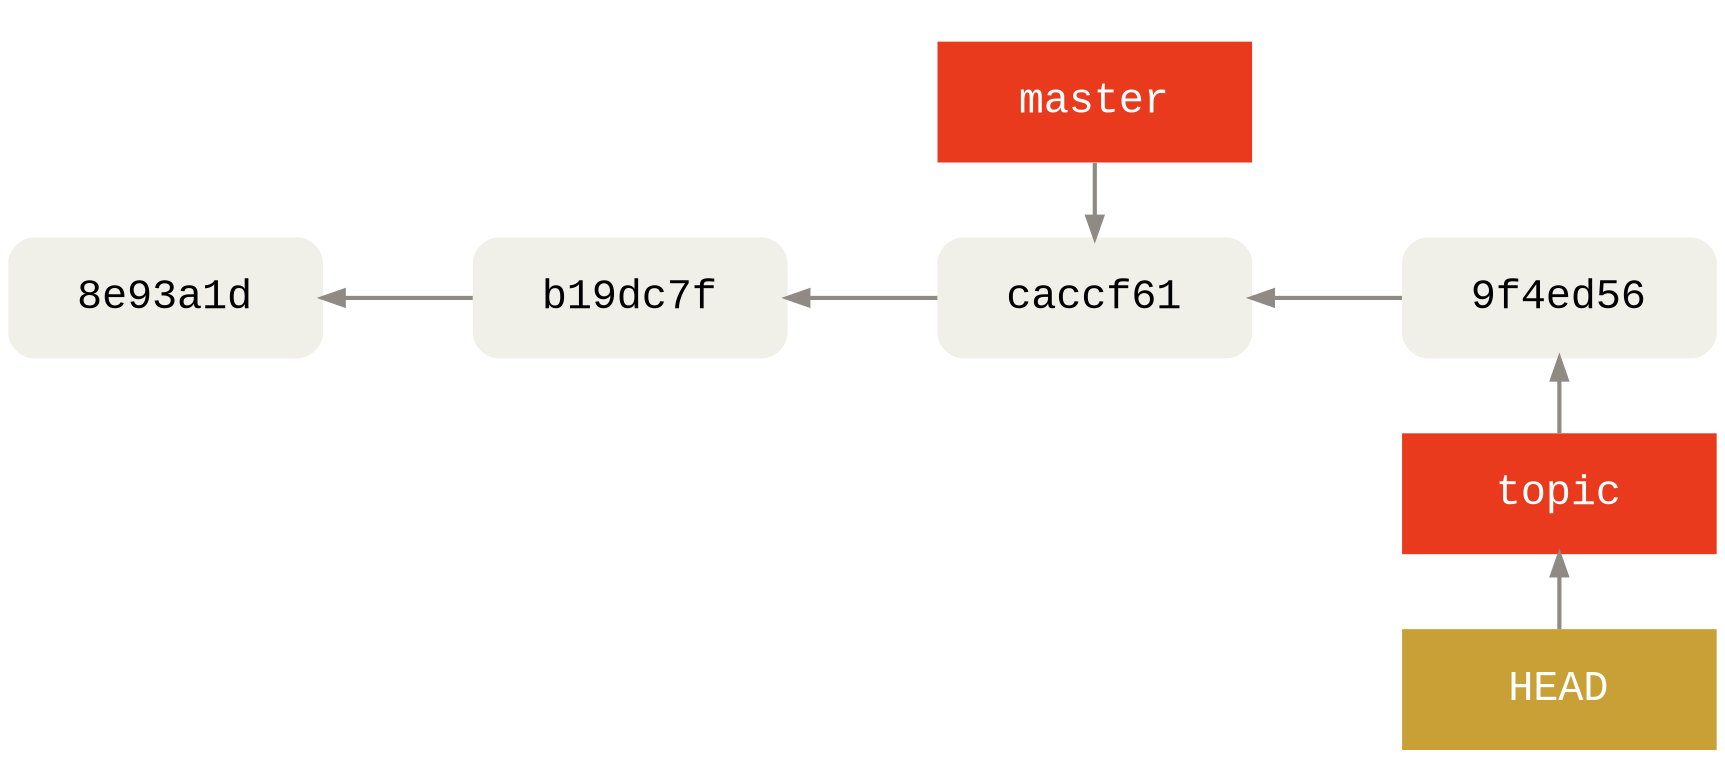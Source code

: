 digraph Git {
  bgcolor="transparent"

  rankdir=LR
  ranksep=1
  nodesep=.5

  edge [color="#8f8a83"
        penwidth=2
        dir="back"]
  node [shape=box
        fontname="Menlo, Monaco, Consolas, Lucida Console, Courier New, monospace"
        fontsize=20
        margin=".45,.25"
        width=2.1
        penwidth=0]

  node [style="rounded,filled"
        fillcolor="#f0efe8"]
  A [label="8e93a1d"]
  B [label="b19dc7f"]
  C [label="caccf61"]
  D [label="9f4ed56"]

  node [style="filled"
        fontcolor="#ffffff"
        fillcolor="#e93a1d"]
  HEAD [fillcolor="#c8a036"]

  A -> B -> C -> D

  subgraph cluster_master {
    style=invis
    {
      rank=same
      C -> master
    }
  }

  // No cluster draws label below.
  {
    rank=same
    D -> topic -> HEAD
  }
}
